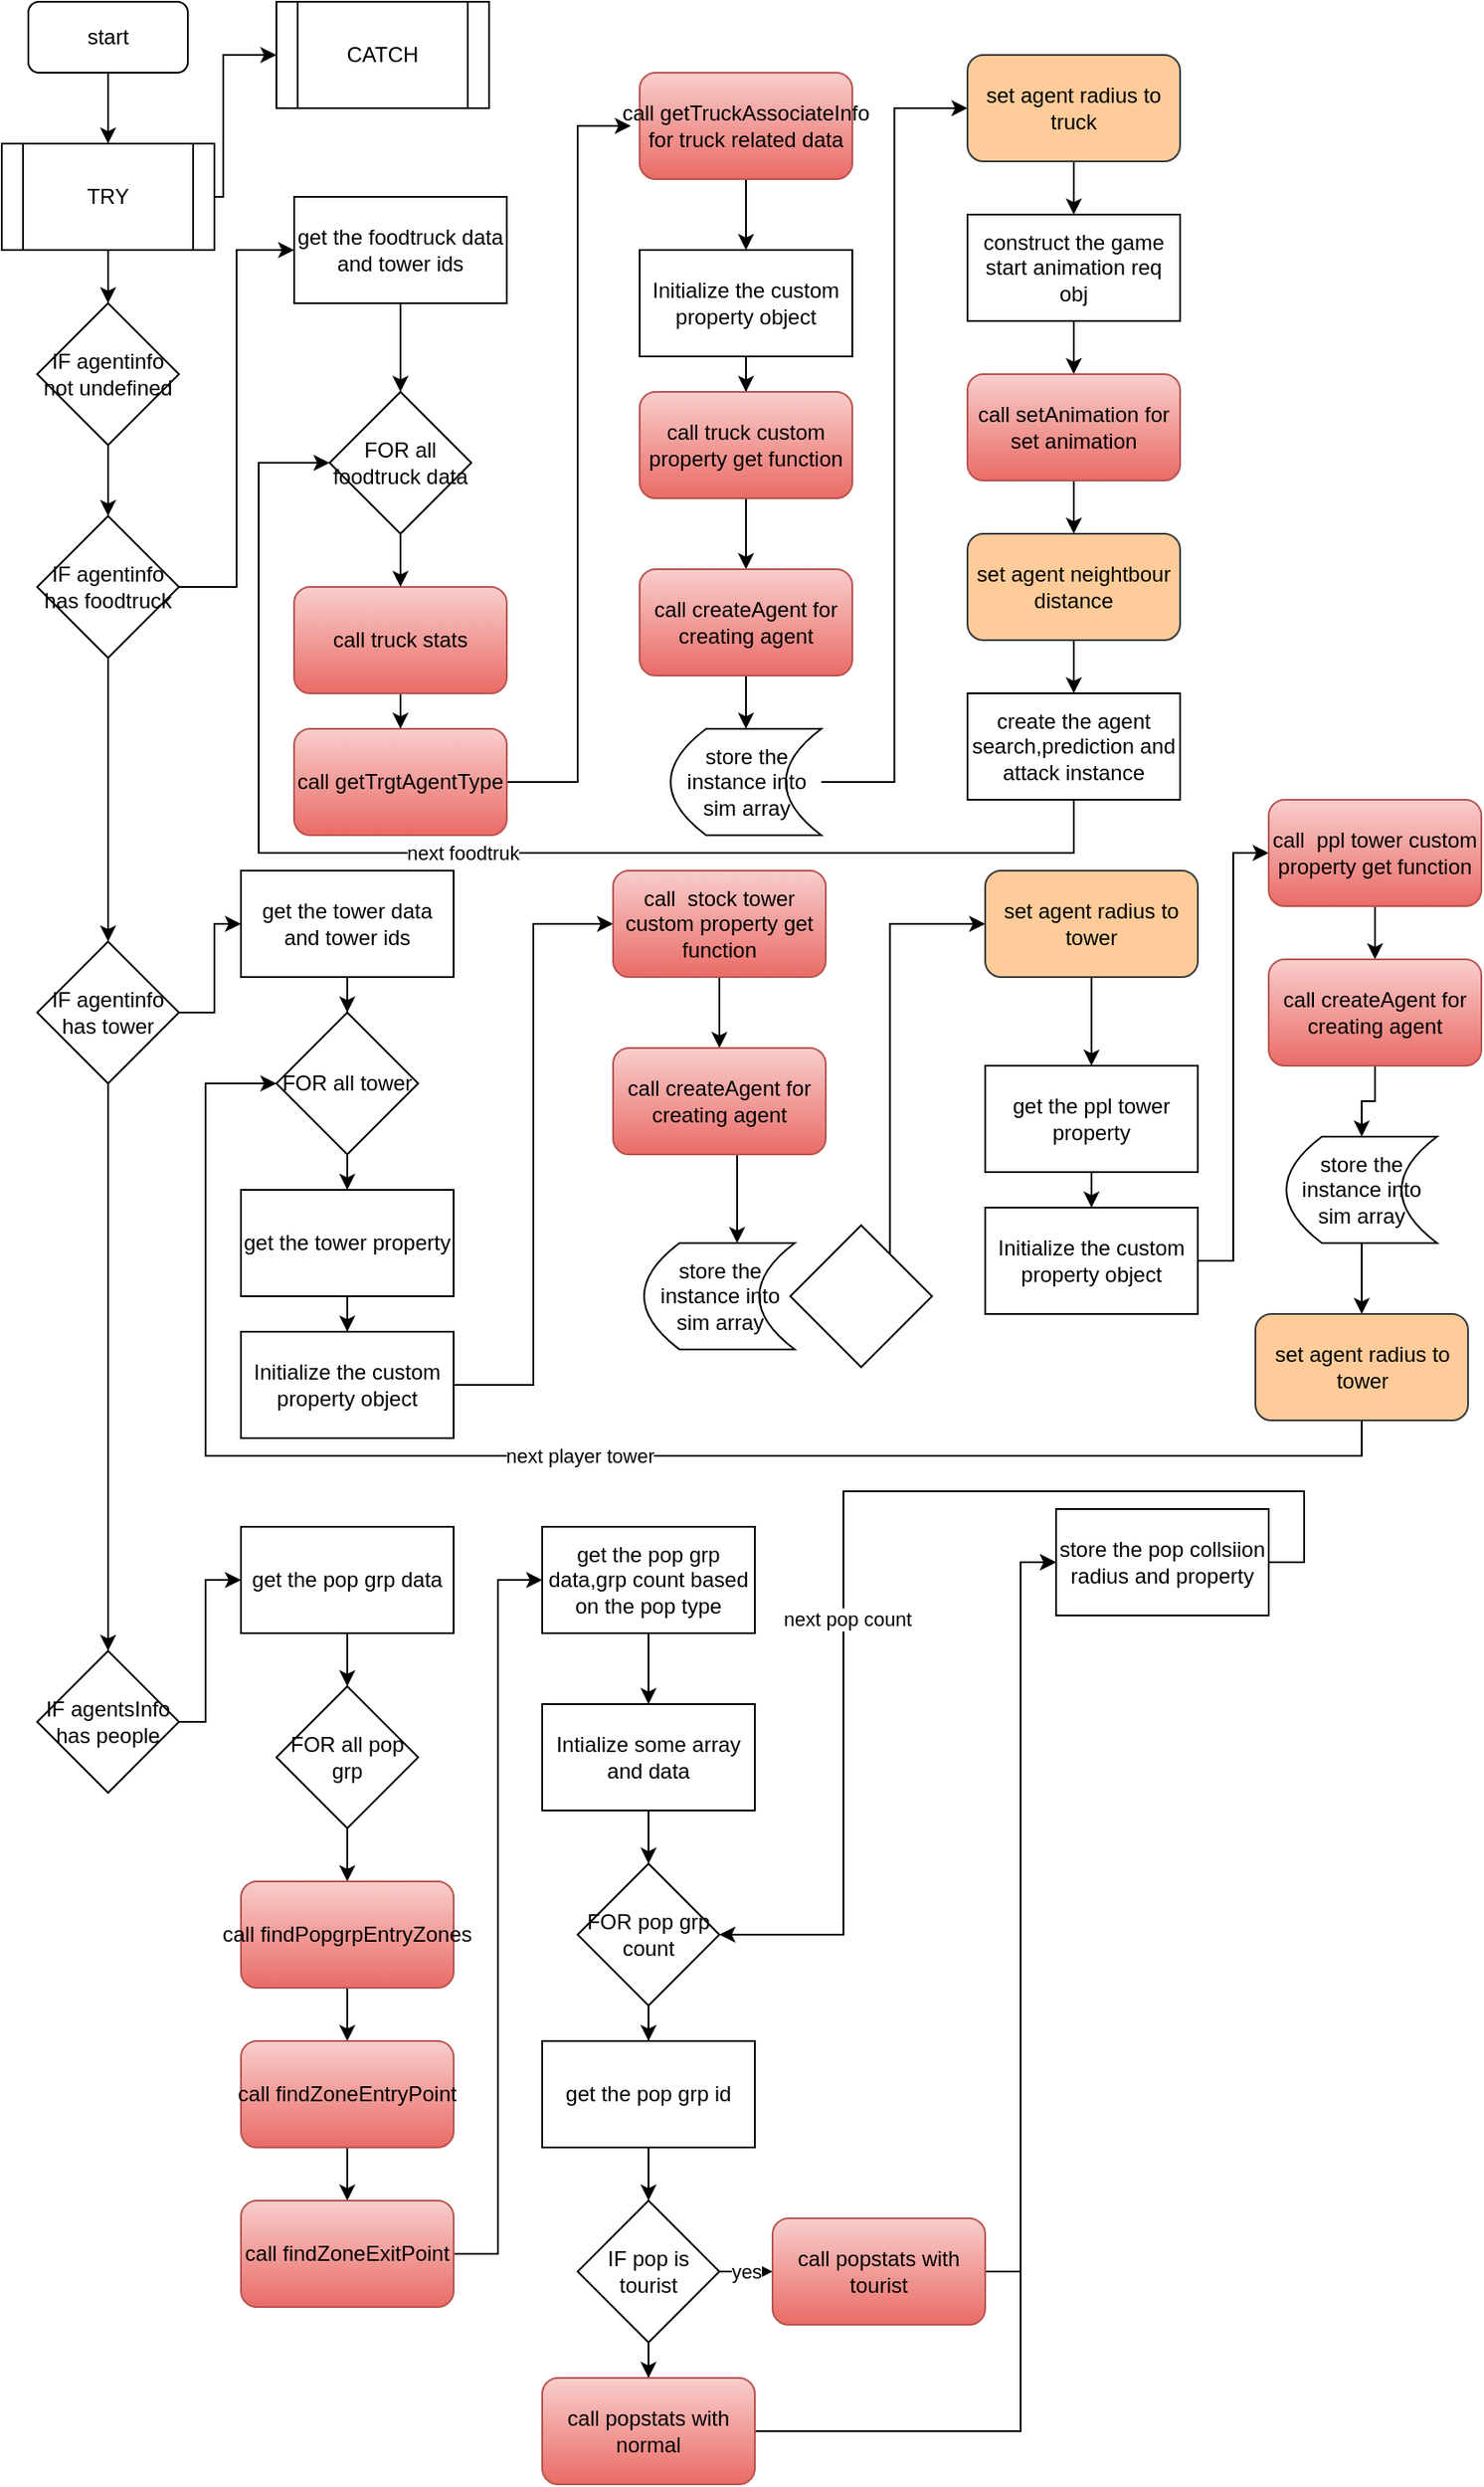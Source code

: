 <mxfile version="17.4.6" type="github">
  <diagram id="CrkfeKe50mWL2yHPkhIW" name="Page-1">
    <mxGraphModel dx="1038" dy="579" grid="1" gridSize="10" guides="1" tooltips="1" connect="1" arrows="1" fold="1" page="1" pageScale="1" pageWidth="850" pageHeight="1100" math="0" shadow="0">
      <root>
        <mxCell id="0" />
        <mxCell id="1" parent="0" />
        <mxCell id="wT07hZxbpVdA6speAoGU-4" value="" style="edgeStyle=orthogonalEdgeStyle;rounded=0;orthogonalLoop=1;jettySize=auto;html=1;" parent="1" source="wT07hZxbpVdA6speAoGU-1" target="wT07hZxbpVdA6speAoGU-2" edge="1">
          <mxGeometry relative="1" as="geometry" />
        </mxCell>
        <mxCell id="wT07hZxbpVdA6speAoGU-1" value="start" style="rounded=1;whiteSpace=wrap;html=1;" parent="1" vertex="1">
          <mxGeometry x="80" y="10" width="90" height="40" as="geometry" />
        </mxCell>
        <mxCell id="wT07hZxbpVdA6speAoGU-6" value="" style="edgeStyle=orthogonalEdgeStyle;rounded=0;orthogonalLoop=1;jettySize=auto;html=1;" parent="1" source="wT07hZxbpVdA6speAoGU-2" target="wT07hZxbpVdA6speAoGU-5" edge="1">
          <mxGeometry relative="1" as="geometry">
            <Array as="points">
              <mxPoint x="190" y="120" />
              <mxPoint x="190" y="40" />
            </Array>
          </mxGeometry>
        </mxCell>
        <mxCell id="wT07hZxbpVdA6speAoGU-8" value="" style="edgeStyle=orthogonalEdgeStyle;rounded=0;orthogonalLoop=1;jettySize=auto;html=1;" parent="1" source="wT07hZxbpVdA6speAoGU-2" target="wT07hZxbpVdA6speAoGU-7" edge="1">
          <mxGeometry relative="1" as="geometry" />
        </mxCell>
        <mxCell id="wT07hZxbpVdA6speAoGU-2" value="TRY" style="shape=process;whiteSpace=wrap;html=1;backgroundOutline=1;" parent="1" vertex="1">
          <mxGeometry x="65" y="90" width="120" height="60" as="geometry" />
        </mxCell>
        <mxCell id="wT07hZxbpVdA6speAoGU-5" value="CATCH" style="shape=process;whiteSpace=wrap;html=1;backgroundOutline=1;" parent="1" vertex="1">
          <mxGeometry x="220" y="10" width="120" height="60" as="geometry" />
        </mxCell>
        <mxCell id="wT07hZxbpVdA6speAoGU-10" value="" style="edgeStyle=orthogonalEdgeStyle;rounded=0;orthogonalLoop=1;jettySize=auto;html=1;" parent="1" source="wT07hZxbpVdA6speAoGU-7" target="wT07hZxbpVdA6speAoGU-9" edge="1">
          <mxGeometry relative="1" as="geometry" />
        </mxCell>
        <mxCell id="wT07hZxbpVdA6speAoGU-7" value="IF agentinfo not undefined" style="rhombus;whiteSpace=wrap;html=1;" parent="1" vertex="1">
          <mxGeometry x="85" y="180" width="80" height="80" as="geometry" />
        </mxCell>
        <mxCell id="wT07hZxbpVdA6speAoGU-13" style="edgeStyle=orthogonalEdgeStyle;rounded=0;orthogonalLoop=1;jettySize=auto;html=1;entryX=0;entryY=0.5;entryDx=0;entryDy=0;" parent="1" source="wT07hZxbpVdA6speAoGU-9" target="wT07hZxbpVdA6speAoGU-12" edge="1">
          <mxGeometry relative="1" as="geometry" />
        </mxCell>
        <mxCell id="KutbwSOixSmznZ3dP8HH-2" value="" style="edgeStyle=orthogonalEdgeStyle;rounded=0;orthogonalLoop=1;jettySize=auto;html=1;" edge="1" parent="1" source="wT07hZxbpVdA6speAoGU-9" target="KutbwSOixSmznZ3dP8HH-1">
          <mxGeometry relative="1" as="geometry" />
        </mxCell>
        <mxCell id="wT07hZxbpVdA6speAoGU-9" value="IF agentinfo has foodtruck" style="rhombus;whiteSpace=wrap;html=1;" parent="1" vertex="1">
          <mxGeometry x="85" y="300" width="80" height="80" as="geometry" />
        </mxCell>
        <mxCell id="wT07hZxbpVdA6speAoGU-15" value="" style="edgeStyle=orthogonalEdgeStyle;rounded=0;orthogonalLoop=1;jettySize=auto;html=1;" parent="1" source="wT07hZxbpVdA6speAoGU-12" target="wT07hZxbpVdA6speAoGU-14" edge="1">
          <mxGeometry relative="1" as="geometry" />
        </mxCell>
        <mxCell id="wT07hZxbpVdA6speAoGU-12" value="get the foodtruck data and tower ids" style="rounded=0;whiteSpace=wrap;html=1;" parent="1" vertex="1">
          <mxGeometry x="230" y="120" width="120" height="60" as="geometry" />
        </mxCell>
        <mxCell id="wT07hZxbpVdA6speAoGU-17" value="" style="edgeStyle=orthogonalEdgeStyle;rounded=0;orthogonalLoop=1;jettySize=auto;html=1;" parent="1" source="wT07hZxbpVdA6speAoGU-14" target="wT07hZxbpVdA6speAoGU-16" edge="1">
          <mxGeometry relative="1" as="geometry" />
        </mxCell>
        <mxCell id="wT07hZxbpVdA6speAoGU-14" value="FOR all foodtruck data" style="rhombus;whiteSpace=wrap;html=1;rounded=0;" parent="1" vertex="1">
          <mxGeometry x="250" y="230" width="80" height="80" as="geometry" />
        </mxCell>
        <mxCell id="wT07hZxbpVdA6speAoGU-19" value="" style="edgeStyle=orthogonalEdgeStyle;rounded=0;orthogonalLoop=1;jettySize=auto;html=1;" parent="1" source="wT07hZxbpVdA6speAoGU-16" target="wT07hZxbpVdA6speAoGU-18" edge="1">
          <mxGeometry relative="1" as="geometry" />
        </mxCell>
        <mxCell id="wT07hZxbpVdA6speAoGU-16" value="call truck stats" style="rounded=1;whiteSpace=wrap;html=1;fillColor=#f8cecc;gradientColor=#ea6b66;strokeColor=#b85450;" parent="1" vertex="1">
          <mxGeometry x="230" y="340" width="120" height="60" as="geometry" />
        </mxCell>
        <mxCell id="wT07hZxbpVdA6speAoGU-21" style="edgeStyle=orthogonalEdgeStyle;rounded=0;orthogonalLoop=1;jettySize=auto;html=1;" parent="1" source="wT07hZxbpVdA6speAoGU-18" edge="1">
          <mxGeometry relative="1" as="geometry">
            <mxPoint x="420" y="80" as="targetPoint" />
            <Array as="points">
              <mxPoint x="390" y="450" />
              <mxPoint x="390" y="80" />
            </Array>
          </mxGeometry>
        </mxCell>
        <mxCell id="wT07hZxbpVdA6speAoGU-18" value="call&amp;nbsp;getTrgtAgentType" style="rounded=1;whiteSpace=wrap;html=1;fillColor=#f8cecc;gradientColor=#ea6b66;strokeColor=#b85450;" parent="1" vertex="1">
          <mxGeometry x="230" y="420" width="120" height="60" as="geometry" />
        </mxCell>
        <mxCell id="wT07hZxbpVdA6speAoGU-23" value="" style="edgeStyle=orthogonalEdgeStyle;rounded=0;orthogonalLoop=1;jettySize=auto;html=1;" parent="1" source="wT07hZxbpVdA6speAoGU-20" target="wT07hZxbpVdA6speAoGU-22" edge="1">
          <mxGeometry relative="1" as="geometry" />
        </mxCell>
        <mxCell id="wT07hZxbpVdA6speAoGU-20" value="call&amp;nbsp;getTruckAssociateInfo for truck related data" style="rounded=1;whiteSpace=wrap;html=1;fillColor=#f8cecc;gradientColor=#ea6b66;strokeColor=#b85450;" parent="1" vertex="1">
          <mxGeometry x="425" y="50" width="120" height="60" as="geometry" />
        </mxCell>
        <mxCell id="wT07hZxbpVdA6speAoGU-25" value="" style="edgeStyle=orthogonalEdgeStyle;rounded=0;orthogonalLoop=1;jettySize=auto;html=1;" parent="1" source="wT07hZxbpVdA6speAoGU-22" target="wT07hZxbpVdA6speAoGU-24" edge="1">
          <mxGeometry relative="1" as="geometry" />
        </mxCell>
        <mxCell id="wT07hZxbpVdA6speAoGU-22" value="Initialize the custom property object" style="rounded=0;whiteSpace=wrap;html=1;" parent="1" vertex="1">
          <mxGeometry x="425" y="150" width="120" height="60" as="geometry" />
        </mxCell>
        <mxCell id="wT07hZxbpVdA6speAoGU-28" value="" style="edgeStyle=orthogonalEdgeStyle;rounded=0;orthogonalLoop=1;jettySize=auto;html=1;" parent="1" source="wT07hZxbpVdA6speAoGU-24" target="wT07hZxbpVdA6speAoGU-27" edge="1">
          <mxGeometry relative="1" as="geometry" />
        </mxCell>
        <mxCell id="wT07hZxbpVdA6speAoGU-24" value="call truck custom property get function" style="rounded=1;whiteSpace=wrap;html=1;fillColor=#f8cecc;gradientColor=#ea6b66;strokeColor=#b85450;" parent="1" vertex="1">
          <mxGeometry x="425" y="230" width="120" height="60" as="geometry" />
        </mxCell>
        <mxCell id="wT07hZxbpVdA6speAoGU-30" value="" style="edgeStyle=orthogonalEdgeStyle;rounded=0;orthogonalLoop=1;jettySize=auto;html=1;" parent="1" source="wT07hZxbpVdA6speAoGU-27" target="wT07hZxbpVdA6speAoGU-29" edge="1">
          <mxGeometry relative="1" as="geometry" />
        </mxCell>
        <mxCell id="wT07hZxbpVdA6speAoGU-27" value="call&amp;nbsp;createAgent for creating agent" style="rounded=1;whiteSpace=wrap;html=1;fillColor=#f8cecc;gradientColor=#ea6b66;strokeColor=#b85450;" parent="1" vertex="1">
          <mxGeometry x="425" y="330" width="120" height="60" as="geometry" />
        </mxCell>
        <mxCell id="wT07hZxbpVdA6speAoGU-34" style="edgeStyle=orthogonalEdgeStyle;rounded=0;orthogonalLoop=1;jettySize=auto;html=1;entryX=0;entryY=0.5;entryDx=0;entryDy=0;" parent="1" source="wT07hZxbpVdA6speAoGU-29" target="wT07hZxbpVdA6speAoGU-35" edge="1">
          <mxGeometry relative="1" as="geometry">
            <mxPoint x="610" y="80" as="targetPoint" />
          </mxGeometry>
        </mxCell>
        <mxCell id="wT07hZxbpVdA6speAoGU-29" value="store the instance into sim array" style="shape=dataStorage;whiteSpace=wrap;html=1;fixedSize=1;" parent="1" vertex="1">
          <mxGeometry x="442.5" y="420" width="85" height="60" as="geometry" />
        </mxCell>
        <mxCell id="wT07hZxbpVdA6speAoGU-37" value="" style="edgeStyle=orthogonalEdgeStyle;rounded=0;orthogonalLoop=1;jettySize=auto;html=1;" parent="1" source="wT07hZxbpVdA6speAoGU-35" target="wT07hZxbpVdA6speAoGU-36" edge="1">
          <mxGeometry relative="1" as="geometry" />
        </mxCell>
        <mxCell id="wT07hZxbpVdA6speAoGU-35" value="set agent radius to truck" style="rounded=1;whiteSpace=wrap;html=1;fillColor=#ffcc99;strokeColor=#36393d;" parent="1" vertex="1">
          <mxGeometry x="610" y="40" width="120" height="60" as="geometry" />
        </mxCell>
        <mxCell id="wT07hZxbpVdA6speAoGU-40" value="" style="edgeStyle=orthogonalEdgeStyle;rounded=0;orthogonalLoop=1;jettySize=auto;html=1;" parent="1" source="wT07hZxbpVdA6speAoGU-36" target="wT07hZxbpVdA6speAoGU-39" edge="1">
          <mxGeometry relative="1" as="geometry" />
        </mxCell>
        <mxCell id="wT07hZxbpVdA6speAoGU-36" value="construct the game start animation req obj" style="rounded=0;whiteSpace=wrap;html=1;" parent="1" vertex="1">
          <mxGeometry x="610" y="130" width="120" height="60" as="geometry" />
        </mxCell>
        <mxCell id="wT07hZxbpVdA6speAoGU-42" value="" style="edgeStyle=orthogonalEdgeStyle;rounded=0;orthogonalLoop=1;jettySize=auto;html=1;" parent="1" source="wT07hZxbpVdA6speAoGU-39" target="wT07hZxbpVdA6speAoGU-41" edge="1">
          <mxGeometry relative="1" as="geometry" />
        </mxCell>
        <mxCell id="wT07hZxbpVdA6speAoGU-39" value="call&amp;nbsp;setAnimation for set animation" style="rounded=1;whiteSpace=wrap;html=1;fillColor=#f8cecc;gradientColor=#ea6b66;strokeColor=#b85450;" parent="1" vertex="1">
          <mxGeometry x="610" y="220" width="120" height="60" as="geometry" />
        </mxCell>
        <mxCell id="wT07hZxbpVdA6speAoGU-44" value="" style="edgeStyle=orthogonalEdgeStyle;rounded=0;orthogonalLoop=1;jettySize=auto;html=1;" parent="1" source="wT07hZxbpVdA6speAoGU-41" target="wT07hZxbpVdA6speAoGU-43" edge="1">
          <mxGeometry relative="1" as="geometry" />
        </mxCell>
        <mxCell id="wT07hZxbpVdA6speAoGU-41" value="set agent neightbour distance" style="rounded=1;whiteSpace=wrap;html=1;fillColor=#ffcc99;strokeColor=#36393d;" parent="1" vertex="1">
          <mxGeometry x="610" y="310" width="120" height="60" as="geometry" />
        </mxCell>
        <mxCell id="KutbwSOixSmznZ3dP8HH-37" value="next foodtruk" style="edgeStyle=orthogonalEdgeStyle;rounded=0;orthogonalLoop=1;jettySize=auto;html=1;entryX=0;entryY=0.5;entryDx=0;entryDy=0;" edge="1" parent="1" source="wT07hZxbpVdA6speAoGU-43" target="wT07hZxbpVdA6speAoGU-14">
          <mxGeometry relative="1" as="geometry">
            <Array as="points">
              <mxPoint x="670" y="490" />
              <mxPoint x="210" y="490" />
              <mxPoint x="210" y="270" />
            </Array>
          </mxGeometry>
        </mxCell>
        <mxCell id="wT07hZxbpVdA6speAoGU-43" value="create the agent search,prediction and attack instance" style="rounded=0;whiteSpace=wrap;html=1;" parent="1" vertex="1">
          <mxGeometry x="610" y="400" width="120" height="60" as="geometry" />
        </mxCell>
        <mxCell id="KutbwSOixSmznZ3dP8HH-4" style="edgeStyle=orthogonalEdgeStyle;rounded=0;orthogonalLoop=1;jettySize=auto;html=1;entryX=0;entryY=0.5;entryDx=0;entryDy=0;" edge="1" parent="1" source="KutbwSOixSmznZ3dP8HH-1" target="KutbwSOixSmznZ3dP8HH-3">
          <mxGeometry relative="1" as="geometry" />
        </mxCell>
        <mxCell id="KutbwSOixSmznZ3dP8HH-43" style="edgeStyle=orthogonalEdgeStyle;rounded=0;orthogonalLoop=1;jettySize=auto;html=1;entryX=0.5;entryY=0;entryDx=0;entryDy=0;" edge="1" parent="1" source="KutbwSOixSmznZ3dP8HH-1" target="KutbwSOixSmznZ3dP8HH-42">
          <mxGeometry relative="1" as="geometry" />
        </mxCell>
        <mxCell id="KutbwSOixSmznZ3dP8HH-1" value="IF agentinfo has tower" style="rhombus;whiteSpace=wrap;html=1;" vertex="1" parent="1">
          <mxGeometry x="85" y="540" width="80" height="80" as="geometry" />
        </mxCell>
        <mxCell id="KutbwSOixSmznZ3dP8HH-8" value="" style="edgeStyle=orthogonalEdgeStyle;rounded=0;orthogonalLoop=1;jettySize=auto;html=1;" edge="1" parent="1" source="KutbwSOixSmznZ3dP8HH-3" target="KutbwSOixSmznZ3dP8HH-5">
          <mxGeometry relative="1" as="geometry" />
        </mxCell>
        <mxCell id="KutbwSOixSmznZ3dP8HH-3" value="get the tower data and tower ids" style="rounded=0;whiteSpace=wrap;html=1;" vertex="1" parent="1">
          <mxGeometry x="200" y="500" width="120" height="60" as="geometry" />
        </mxCell>
        <mxCell id="KutbwSOixSmznZ3dP8HH-10" value="" style="edgeStyle=orthogonalEdgeStyle;rounded=0;orthogonalLoop=1;jettySize=auto;html=1;" edge="1" parent="1" source="KutbwSOixSmznZ3dP8HH-5" target="KutbwSOixSmznZ3dP8HH-9">
          <mxGeometry relative="1" as="geometry" />
        </mxCell>
        <mxCell id="KutbwSOixSmznZ3dP8HH-5" value="FOR all tower" style="rhombus;whiteSpace=wrap;html=1;rounded=0;" vertex="1" parent="1">
          <mxGeometry x="220" y="580" width="80" height="80" as="geometry" />
        </mxCell>
        <mxCell id="KutbwSOixSmznZ3dP8HH-12" value="" style="edgeStyle=orthogonalEdgeStyle;rounded=0;orthogonalLoop=1;jettySize=auto;html=1;" edge="1" parent="1" source="KutbwSOixSmznZ3dP8HH-9" target="KutbwSOixSmznZ3dP8HH-11">
          <mxGeometry relative="1" as="geometry" />
        </mxCell>
        <mxCell id="KutbwSOixSmznZ3dP8HH-9" value="get the tower property" style="rounded=0;whiteSpace=wrap;html=1;" vertex="1" parent="1">
          <mxGeometry x="200" y="680" width="120" height="60" as="geometry" />
        </mxCell>
        <mxCell id="KutbwSOixSmznZ3dP8HH-14" style="edgeStyle=orthogonalEdgeStyle;rounded=0;orthogonalLoop=1;jettySize=auto;html=1;entryX=0;entryY=0.5;entryDx=0;entryDy=0;" edge="1" parent="1" source="KutbwSOixSmznZ3dP8HH-11" target="KutbwSOixSmznZ3dP8HH-13">
          <mxGeometry relative="1" as="geometry" />
        </mxCell>
        <mxCell id="KutbwSOixSmznZ3dP8HH-11" value="Initialize the custom property object" style="rounded=0;whiteSpace=wrap;html=1;" vertex="1" parent="1">
          <mxGeometry x="200" y="760" width="120" height="60" as="geometry" />
        </mxCell>
        <mxCell id="KutbwSOixSmznZ3dP8HH-17" value="" style="edgeStyle=orthogonalEdgeStyle;rounded=0;orthogonalLoop=1;jettySize=auto;html=1;" edge="1" parent="1" source="KutbwSOixSmznZ3dP8HH-13" target="KutbwSOixSmznZ3dP8HH-15">
          <mxGeometry relative="1" as="geometry" />
        </mxCell>
        <mxCell id="KutbwSOixSmznZ3dP8HH-13" value="call&amp;nbsp; stock tower custom property get function" style="rounded=1;whiteSpace=wrap;html=1;fillColor=#f8cecc;gradientColor=#ea6b66;strokeColor=#b85450;" vertex="1" parent="1">
          <mxGeometry x="410" y="500" width="120" height="60" as="geometry" />
        </mxCell>
        <mxCell id="KutbwSOixSmznZ3dP8HH-20" value="" style="edgeStyle=orthogonalEdgeStyle;rounded=0;orthogonalLoop=1;jettySize=auto;html=1;" edge="1" parent="1" source="KutbwSOixSmznZ3dP8HH-15" target="KutbwSOixSmznZ3dP8HH-19">
          <mxGeometry relative="1" as="geometry">
            <Array as="points">
              <mxPoint x="480" y="685" />
              <mxPoint x="480" y="685" />
            </Array>
          </mxGeometry>
        </mxCell>
        <mxCell id="KutbwSOixSmznZ3dP8HH-15" value="call&amp;nbsp;createAgent for creating agent" style="rounded=1;whiteSpace=wrap;html=1;fillColor=#f8cecc;gradientColor=#ea6b66;strokeColor=#b85450;" vertex="1" parent="1">
          <mxGeometry x="410" y="600" width="120" height="60" as="geometry" />
        </mxCell>
        <mxCell id="KutbwSOixSmznZ3dP8HH-22" style="edgeStyle=orthogonalEdgeStyle;rounded=0;orthogonalLoop=1;jettySize=auto;html=1;entryX=0;entryY=0.5;entryDx=0;entryDy=0;" edge="1" parent="1" source="KutbwSOixSmznZ3dP8HH-19" target="KutbwSOixSmznZ3dP8HH-21">
          <mxGeometry relative="1" as="geometry" />
        </mxCell>
        <mxCell id="KutbwSOixSmznZ3dP8HH-19" value="store the instance into sim array" style="shape=dataStorage;whiteSpace=wrap;html=1;fixedSize=1;" vertex="1" parent="1">
          <mxGeometry x="427.5" y="710" width="85" height="60" as="geometry" />
        </mxCell>
        <mxCell id="KutbwSOixSmznZ3dP8HH-29" value="" style="edgeStyle=orthogonalEdgeStyle;rounded=0;orthogonalLoop=1;jettySize=auto;html=1;" edge="1" parent="1" source="KutbwSOixSmznZ3dP8HH-21" target="KutbwSOixSmznZ3dP8HH-23">
          <mxGeometry relative="1" as="geometry" />
        </mxCell>
        <mxCell id="KutbwSOixSmznZ3dP8HH-21" value="set agent radius to tower" style="rounded=1;whiteSpace=wrap;html=1;fillColor=#ffcc99;strokeColor=#36393d;" vertex="1" parent="1">
          <mxGeometry x="620" y="500" width="120" height="60" as="geometry" />
        </mxCell>
        <mxCell id="KutbwSOixSmznZ3dP8HH-30" value="" style="edgeStyle=orthogonalEdgeStyle;rounded=0;orthogonalLoop=1;jettySize=auto;html=1;" edge="1" parent="1" source="KutbwSOixSmznZ3dP8HH-23" target="KutbwSOixSmznZ3dP8HH-24">
          <mxGeometry relative="1" as="geometry" />
        </mxCell>
        <mxCell id="KutbwSOixSmznZ3dP8HH-23" value="get the ppl tower property" style="rounded=0;whiteSpace=wrap;html=1;" vertex="1" parent="1">
          <mxGeometry x="620" y="610" width="120" height="60" as="geometry" />
        </mxCell>
        <mxCell id="KutbwSOixSmznZ3dP8HH-31" style="edgeStyle=orthogonalEdgeStyle;rounded=0;orthogonalLoop=1;jettySize=auto;html=1;entryX=0;entryY=0.5;entryDx=0;entryDy=0;" edge="1" parent="1" source="KutbwSOixSmznZ3dP8HH-24" target="KutbwSOixSmznZ3dP8HH-25">
          <mxGeometry relative="1" as="geometry" />
        </mxCell>
        <mxCell id="KutbwSOixSmznZ3dP8HH-24" value="Initialize the custom property object" style="rounded=0;whiteSpace=wrap;html=1;" vertex="1" parent="1">
          <mxGeometry x="620" y="690" width="120" height="60" as="geometry" />
        </mxCell>
        <mxCell id="KutbwSOixSmznZ3dP8HH-34" value="" style="edgeStyle=orthogonalEdgeStyle;rounded=0;orthogonalLoop=1;jettySize=auto;html=1;" edge="1" parent="1" source="KutbwSOixSmznZ3dP8HH-25" target="KutbwSOixSmznZ3dP8HH-26">
          <mxGeometry relative="1" as="geometry" />
        </mxCell>
        <mxCell id="KutbwSOixSmznZ3dP8HH-25" value="call&amp;nbsp; ppl tower custom property get function" style="rounded=1;whiteSpace=wrap;html=1;fillColor=#f8cecc;gradientColor=#ea6b66;strokeColor=#b85450;" vertex="1" parent="1">
          <mxGeometry x="780" y="460" width="120" height="60" as="geometry" />
        </mxCell>
        <mxCell id="KutbwSOixSmznZ3dP8HH-35" value="" style="edgeStyle=orthogonalEdgeStyle;rounded=0;orthogonalLoop=1;jettySize=auto;html=1;" edge="1" parent="1" source="KutbwSOixSmznZ3dP8HH-26" target="KutbwSOixSmznZ3dP8HH-27">
          <mxGeometry relative="1" as="geometry" />
        </mxCell>
        <mxCell id="KutbwSOixSmznZ3dP8HH-26" value="call&amp;nbsp;createAgent for creating agent" style="rounded=1;whiteSpace=wrap;html=1;fillColor=#f8cecc;gradientColor=#ea6b66;strokeColor=#b85450;" vertex="1" parent="1">
          <mxGeometry x="780" y="550" width="120" height="60" as="geometry" />
        </mxCell>
        <mxCell id="KutbwSOixSmznZ3dP8HH-36" value="" style="edgeStyle=orthogonalEdgeStyle;rounded=0;orthogonalLoop=1;jettySize=auto;html=1;" edge="1" parent="1" source="KutbwSOixSmznZ3dP8HH-27" target="KutbwSOixSmznZ3dP8HH-28">
          <mxGeometry relative="1" as="geometry" />
        </mxCell>
        <mxCell id="KutbwSOixSmznZ3dP8HH-27" value="store the instance into sim array" style="shape=dataStorage;whiteSpace=wrap;html=1;fixedSize=1;" vertex="1" parent="1">
          <mxGeometry x="790" y="650" width="85" height="60" as="geometry" />
        </mxCell>
        <mxCell id="KutbwSOixSmznZ3dP8HH-39" value="next player tower" style="edgeStyle=orthogonalEdgeStyle;rounded=0;orthogonalLoop=1;jettySize=auto;html=1;entryX=0;entryY=0.5;entryDx=0;entryDy=0;" edge="1" parent="1" source="KutbwSOixSmznZ3dP8HH-28" target="KutbwSOixSmznZ3dP8HH-5">
          <mxGeometry relative="1" as="geometry">
            <Array as="points">
              <mxPoint x="833" y="830" />
              <mxPoint x="180" y="830" />
              <mxPoint x="180" y="620" />
            </Array>
          </mxGeometry>
        </mxCell>
        <mxCell id="KutbwSOixSmznZ3dP8HH-28" value="set agent radius to tower" style="rounded=1;whiteSpace=wrap;html=1;fillColor=#ffcc99;strokeColor=#36393d;" vertex="1" parent="1">
          <mxGeometry x="772.5" y="750" width="120" height="60" as="geometry" />
        </mxCell>
        <mxCell id="KutbwSOixSmznZ3dP8HH-41" value="" style="rhombus;whiteSpace=wrap;html=1;" vertex="1" parent="1">
          <mxGeometry x="510" y="700" width="80" height="80" as="geometry" />
        </mxCell>
        <mxCell id="KutbwSOixSmznZ3dP8HH-45" style="edgeStyle=orthogonalEdgeStyle;rounded=0;orthogonalLoop=1;jettySize=auto;html=1;entryX=0;entryY=0.5;entryDx=0;entryDy=0;" edge="1" parent="1" source="KutbwSOixSmznZ3dP8HH-42" target="KutbwSOixSmznZ3dP8HH-44">
          <mxGeometry relative="1" as="geometry">
            <Array as="points">
              <mxPoint x="180" y="980" />
              <mxPoint x="180" y="900" />
            </Array>
          </mxGeometry>
        </mxCell>
        <mxCell id="KutbwSOixSmznZ3dP8HH-42" value="IF agentsInfo&lt;br&gt;has people" style="rhombus;whiteSpace=wrap;html=1;" vertex="1" parent="1">
          <mxGeometry x="85" y="940" width="80" height="80" as="geometry" />
        </mxCell>
        <mxCell id="KutbwSOixSmznZ3dP8HH-49" value="" style="edgeStyle=orthogonalEdgeStyle;rounded=0;orthogonalLoop=1;jettySize=auto;html=1;" edge="1" parent="1" source="KutbwSOixSmznZ3dP8HH-44" target="KutbwSOixSmznZ3dP8HH-46">
          <mxGeometry relative="1" as="geometry" />
        </mxCell>
        <mxCell id="KutbwSOixSmznZ3dP8HH-44" value="get the pop grp data" style="rounded=0;whiteSpace=wrap;html=1;" vertex="1" parent="1">
          <mxGeometry x="200" y="870" width="120" height="60" as="geometry" />
        </mxCell>
        <mxCell id="KutbwSOixSmznZ3dP8HH-51" value="" style="edgeStyle=orthogonalEdgeStyle;rounded=0;orthogonalLoop=1;jettySize=auto;html=1;" edge="1" parent="1" source="KutbwSOixSmznZ3dP8HH-46" target="KutbwSOixSmznZ3dP8HH-50">
          <mxGeometry relative="1" as="geometry" />
        </mxCell>
        <mxCell id="KutbwSOixSmznZ3dP8HH-46" value="FOR all pop grp" style="rhombus;whiteSpace=wrap;html=1;rounded=0;" vertex="1" parent="1">
          <mxGeometry x="220" y="960" width="80" height="80" as="geometry" />
        </mxCell>
        <mxCell id="KutbwSOixSmznZ3dP8HH-55" value="" style="edgeStyle=orthogonalEdgeStyle;rounded=0;orthogonalLoop=1;jettySize=auto;html=1;" edge="1" parent="1" source="KutbwSOixSmznZ3dP8HH-50" target="KutbwSOixSmznZ3dP8HH-54">
          <mxGeometry relative="1" as="geometry" />
        </mxCell>
        <mxCell id="KutbwSOixSmznZ3dP8HH-50" value="call&amp;nbsp;findPopgrpEntryZones" style="rounded=1;whiteSpace=wrap;html=1;fillColor=#f8cecc;gradientColor=#ea6b66;strokeColor=#b85450;" vertex="1" parent="1">
          <mxGeometry x="200" y="1070" width="120" height="60" as="geometry" />
        </mxCell>
        <mxCell id="KutbwSOixSmznZ3dP8HH-57" value="" style="edgeStyle=orthogonalEdgeStyle;rounded=0;orthogonalLoop=1;jettySize=auto;html=1;" edge="1" parent="1" source="KutbwSOixSmznZ3dP8HH-54" target="KutbwSOixSmznZ3dP8HH-56">
          <mxGeometry relative="1" as="geometry" />
        </mxCell>
        <mxCell id="KutbwSOixSmznZ3dP8HH-54" value="call&amp;nbsp;findZoneEntryPoint" style="rounded=1;whiteSpace=wrap;html=1;fillColor=#f8cecc;gradientColor=#ea6b66;strokeColor=#b85450;" vertex="1" parent="1">
          <mxGeometry x="200" y="1160" width="120" height="60" as="geometry" />
        </mxCell>
        <mxCell id="KutbwSOixSmznZ3dP8HH-60" style="edgeStyle=orthogonalEdgeStyle;rounded=0;orthogonalLoop=1;jettySize=auto;html=1;entryX=0;entryY=0.5;entryDx=0;entryDy=0;" edge="1" parent="1" source="KutbwSOixSmznZ3dP8HH-56" target="KutbwSOixSmznZ3dP8HH-59">
          <mxGeometry relative="1" as="geometry" />
        </mxCell>
        <mxCell id="KutbwSOixSmznZ3dP8HH-56" value="call&amp;nbsp;findZoneExitPoint" style="rounded=1;whiteSpace=wrap;html=1;fillColor=#f8cecc;gradientColor=#ea6b66;strokeColor=#b85450;" vertex="1" parent="1">
          <mxGeometry x="200" y="1250" width="120" height="60" as="geometry" />
        </mxCell>
        <mxCell id="KutbwSOixSmznZ3dP8HH-62" value="" style="edgeStyle=orthogonalEdgeStyle;rounded=0;orthogonalLoop=1;jettySize=auto;html=1;" edge="1" parent="1" source="KutbwSOixSmznZ3dP8HH-59" target="KutbwSOixSmznZ3dP8HH-61">
          <mxGeometry relative="1" as="geometry" />
        </mxCell>
        <mxCell id="KutbwSOixSmznZ3dP8HH-59" value="get the pop grp data,grp count based on the pop type" style="rounded=0;whiteSpace=wrap;html=1;" vertex="1" parent="1">
          <mxGeometry x="370" y="870" width="120" height="60" as="geometry" />
        </mxCell>
        <mxCell id="KutbwSOixSmznZ3dP8HH-64" value="" style="edgeStyle=orthogonalEdgeStyle;rounded=0;orthogonalLoop=1;jettySize=auto;html=1;" edge="1" parent="1" source="KutbwSOixSmznZ3dP8HH-61" target="KutbwSOixSmznZ3dP8HH-63">
          <mxGeometry relative="1" as="geometry" />
        </mxCell>
        <mxCell id="KutbwSOixSmznZ3dP8HH-61" value="Intialize some array and data" style="rounded=0;whiteSpace=wrap;html=1;" vertex="1" parent="1">
          <mxGeometry x="370" y="970" width="120" height="60" as="geometry" />
        </mxCell>
        <mxCell id="KutbwSOixSmznZ3dP8HH-66" value="" style="edgeStyle=orthogonalEdgeStyle;rounded=0;orthogonalLoop=1;jettySize=auto;html=1;" edge="1" parent="1" source="KutbwSOixSmznZ3dP8HH-63" target="KutbwSOixSmznZ3dP8HH-65">
          <mxGeometry relative="1" as="geometry" />
        </mxCell>
        <mxCell id="KutbwSOixSmznZ3dP8HH-63" value="FOR pop grp count" style="rhombus;whiteSpace=wrap;html=1;rounded=0;" vertex="1" parent="1">
          <mxGeometry x="390" y="1060" width="80" height="80" as="geometry" />
        </mxCell>
        <mxCell id="KutbwSOixSmznZ3dP8HH-68" value="" style="edgeStyle=orthogonalEdgeStyle;rounded=0;orthogonalLoop=1;jettySize=auto;html=1;" edge="1" parent="1" source="KutbwSOixSmznZ3dP8HH-65" target="KutbwSOixSmznZ3dP8HH-67">
          <mxGeometry relative="1" as="geometry" />
        </mxCell>
        <mxCell id="KutbwSOixSmznZ3dP8HH-65" value="get the pop grp id" style="whiteSpace=wrap;html=1;rounded=0;" vertex="1" parent="1">
          <mxGeometry x="370" y="1160" width="120" height="60" as="geometry" />
        </mxCell>
        <mxCell id="KutbwSOixSmznZ3dP8HH-70" value="yes" style="edgeStyle=orthogonalEdgeStyle;rounded=0;orthogonalLoop=1;jettySize=auto;html=1;" edge="1" parent="1" source="KutbwSOixSmznZ3dP8HH-67" target="KutbwSOixSmznZ3dP8HH-69">
          <mxGeometry relative="1" as="geometry" />
        </mxCell>
        <mxCell id="KutbwSOixSmznZ3dP8HH-72" value="" style="edgeStyle=orthogonalEdgeStyle;rounded=0;orthogonalLoop=1;jettySize=auto;html=1;" edge="1" parent="1" source="KutbwSOixSmznZ3dP8HH-67" target="KutbwSOixSmznZ3dP8HH-71">
          <mxGeometry relative="1" as="geometry" />
        </mxCell>
        <mxCell id="KutbwSOixSmznZ3dP8HH-67" value="IF pop is tourist" style="rhombus;whiteSpace=wrap;html=1;rounded=0;" vertex="1" parent="1">
          <mxGeometry x="390" y="1250" width="80" height="80" as="geometry" />
        </mxCell>
        <mxCell id="KutbwSOixSmznZ3dP8HH-74" style="edgeStyle=orthogonalEdgeStyle;rounded=0;orthogonalLoop=1;jettySize=auto;html=1;entryX=0;entryY=0.5;entryDx=0;entryDy=0;" edge="1" parent="1" source="KutbwSOixSmznZ3dP8HH-69" target="KutbwSOixSmznZ3dP8HH-73">
          <mxGeometry relative="1" as="geometry" />
        </mxCell>
        <mxCell id="KutbwSOixSmznZ3dP8HH-69" value="call popstats with tourist" style="rounded=1;whiteSpace=wrap;html=1;fillColor=#f8cecc;gradientColor=#ea6b66;strokeColor=#b85450;" vertex="1" parent="1">
          <mxGeometry x="500" y="1260" width="120" height="60" as="geometry" />
        </mxCell>
        <mxCell id="KutbwSOixSmznZ3dP8HH-75" style="edgeStyle=orthogonalEdgeStyle;rounded=0;orthogonalLoop=1;jettySize=auto;html=1;entryX=0;entryY=0.5;entryDx=0;entryDy=0;" edge="1" parent="1" source="KutbwSOixSmznZ3dP8HH-71" target="KutbwSOixSmznZ3dP8HH-73">
          <mxGeometry relative="1" as="geometry">
            <Array as="points">
              <mxPoint x="640" y="1380" />
              <mxPoint x="640" y="890" />
            </Array>
          </mxGeometry>
        </mxCell>
        <mxCell id="KutbwSOixSmznZ3dP8HH-71" value="call popstats with normal" style="rounded=1;whiteSpace=wrap;html=1;fillColor=#f8cecc;gradientColor=#ea6b66;strokeColor=#b85450;" vertex="1" parent="1">
          <mxGeometry x="370" y="1350" width="120" height="60" as="geometry" />
        </mxCell>
        <mxCell id="KutbwSOixSmznZ3dP8HH-76" style="edgeStyle=orthogonalEdgeStyle;rounded=0;orthogonalLoop=1;jettySize=auto;html=1;entryX=1;entryY=0.5;entryDx=0;entryDy=0;exitX=1;exitY=0.5;exitDx=0;exitDy=0;" edge="1" parent="1" source="KutbwSOixSmznZ3dP8HH-73" target="KutbwSOixSmznZ3dP8HH-63">
          <mxGeometry relative="1" as="geometry">
            <Array as="points">
              <mxPoint x="800" y="890" />
              <mxPoint x="800" y="850" />
              <mxPoint x="540" y="850" />
              <mxPoint x="540" y="1100" />
            </Array>
          </mxGeometry>
        </mxCell>
        <mxCell id="KutbwSOixSmznZ3dP8HH-77" value="next pop count" style="edgeLabel;html=1;align=center;verticalAlign=middle;resizable=0;points=[];" vertex="1" connectable="0" parent="KutbwSOixSmznZ3dP8HH-76">
          <mxGeometry x="0.224" y="2" relative="1" as="geometry">
            <mxPoint as="offset" />
          </mxGeometry>
        </mxCell>
        <mxCell id="KutbwSOixSmznZ3dP8HH-73" value="store the pop collsiion radius and property" style="whiteSpace=wrap;html=1;rounded=0;" vertex="1" parent="1">
          <mxGeometry x="660" y="860" width="120" height="60" as="geometry" />
        </mxCell>
      </root>
    </mxGraphModel>
  </diagram>
</mxfile>
